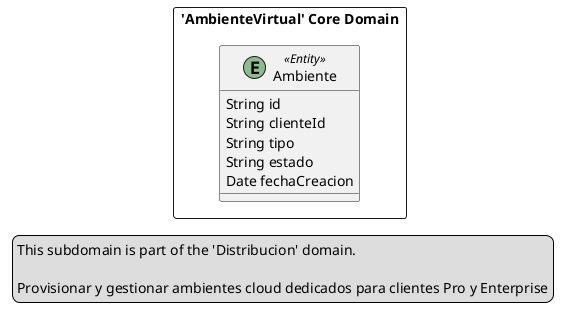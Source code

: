 @startuml

skinparam componentStyle uml2

package "'AmbienteVirtual' Core Domain" <<Rectangle>> {
	class Ambiente <<(E,DarkSeaGreen) Entity>> {
		String id
		String clienteId
		String tipo
		String estado
		Date fechaCreacion
	}
}
legend left
  This subdomain is part of the 'Distribucion' domain.

  Provisionar y gestionar ambientes cloud dedicados para clientes Pro y Enterprise
end legend


@enduml
